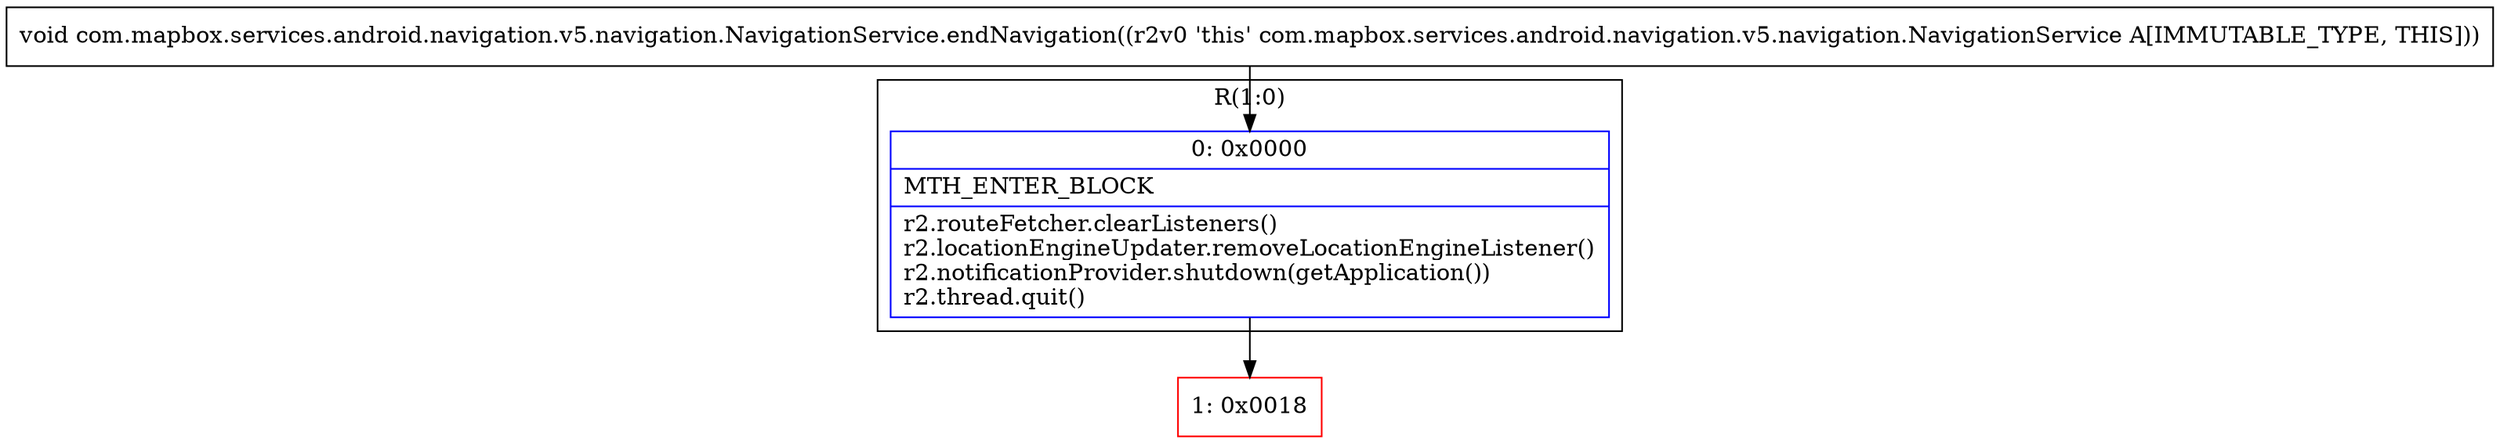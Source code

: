 digraph "CFG forcom.mapbox.services.android.navigation.v5.navigation.NavigationService.endNavigation()V" {
subgraph cluster_Region_243149914 {
label = "R(1:0)";
node [shape=record,color=blue];
Node_0 [shape=record,label="{0\:\ 0x0000|MTH_ENTER_BLOCK\l|r2.routeFetcher.clearListeners()\lr2.locationEngineUpdater.removeLocationEngineListener()\lr2.notificationProvider.shutdown(getApplication())\lr2.thread.quit()\l}"];
}
Node_1 [shape=record,color=red,label="{1\:\ 0x0018}"];
MethodNode[shape=record,label="{void com.mapbox.services.android.navigation.v5.navigation.NavigationService.endNavigation((r2v0 'this' com.mapbox.services.android.navigation.v5.navigation.NavigationService A[IMMUTABLE_TYPE, THIS])) }"];
MethodNode -> Node_0;
Node_0 -> Node_1;
}

